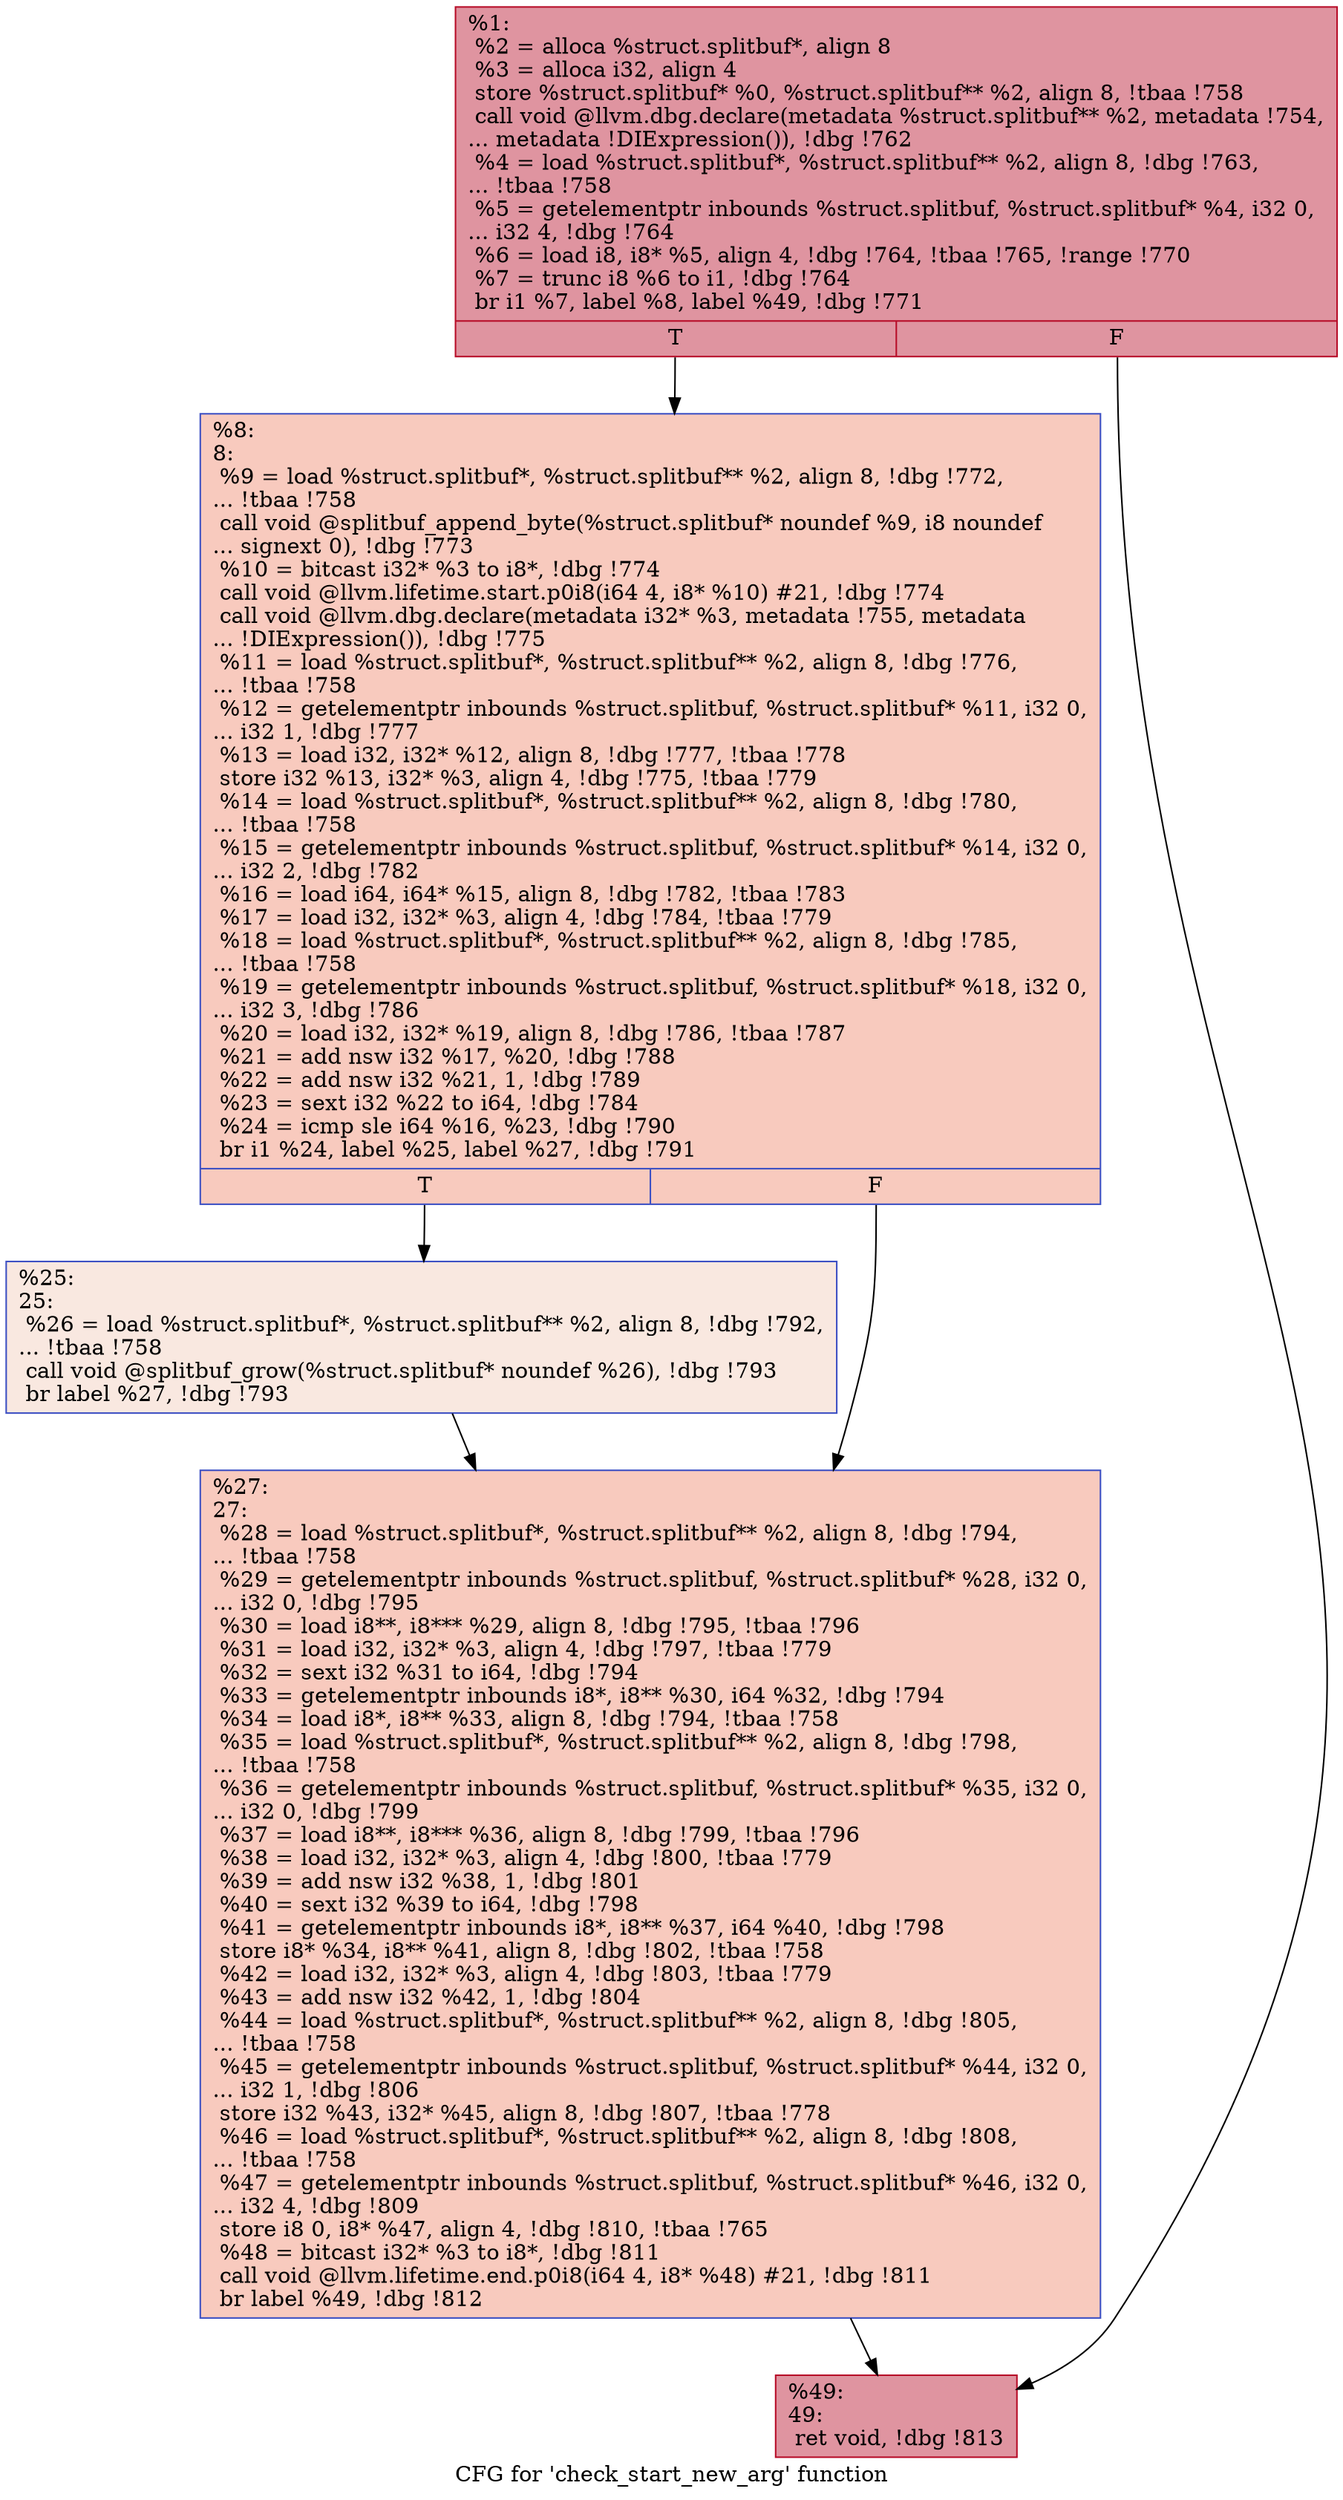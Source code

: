 digraph "CFG for 'check_start_new_arg' function" {
	label="CFG for 'check_start_new_arg' function";

	Node0x9325b0 [shape=record,color="#b70d28ff", style=filled, fillcolor="#b70d2870",label="{%1:\l  %2 = alloca %struct.splitbuf*, align 8\l  %3 = alloca i32, align 4\l  store %struct.splitbuf* %0, %struct.splitbuf** %2, align 8, !tbaa !758\l  call void @llvm.dbg.declare(metadata %struct.splitbuf** %2, metadata !754,\l... metadata !DIExpression()), !dbg !762\l  %4 = load %struct.splitbuf*, %struct.splitbuf** %2, align 8, !dbg !763,\l... !tbaa !758\l  %5 = getelementptr inbounds %struct.splitbuf, %struct.splitbuf* %4, i32 0,\l... i32 4, !dbg !764\l  %6 = load i8, i8* %5, align 4, !dbg !764, !tbaa !765, !range !770\l  %7 = trunc i8 %6 to i1, !dbg !764\l  br i1 %7, label %8, label %49, !dbg !771\l|{<s0>T|<s1>F}}"];
	Node0x9325b0:s0 -> Node0x9329f0;
	Node0x9325b0:s1 -> Node0x932ae0;
	Node0x9329f0 [shape=record,color="#3d50c3ff", style=filled, fillcolor="#ef886b70",label="{%8:\l8:                                                \l  %9 = load %struct.splitbuf*, %struct.splitbuf** %2, align 8, !dbg !772,\l... !tbaa !758\l  call void @splitbuf_append_byte(%struct.splitbuf* noundef %9, i8 noundef\l... signext 0), !dbg !773\l  %10 = bitcast i32* %3 to i8*, !dbg !774\l  call void @llvm.lifetime.start.p0i8(i64 4, i8* %10) #21, !dbg !774\l  call void @llvm.dbg.declare(metadata i32* %3, metadata !755, metadata\l... !DIExpression()), !dbg !775\l  %11 = load %struct.splitbuf*, %struct.splitbuf** %2, align 8, !dbg !776,\l... !tbaa !758\l  %12 = getelementptr inbounds %struct.splitbuf, %struct.splitbuf* %11, i32 0,\l... i32 1, !dbg !777\l  %13 = load i32, i32* %12, align 8, !dbg !777, !tbaa !778\l  store i32 %13, i32* %3, align 4, !dbg !775, !tbaa !779\l  %14 = load %struct.splitbuf*, %struct.splitbuf** %2, align 8, !dbg !780,\l... !tbaa !758\l  %15 = getelementptr inbounds %struct.splitbuf, %struct.splitbuf* %14, i32 0,\l... i32 2, !dbg !782\l  %16 = load i64, i64* %15, align 8, !dbg !782, !tbaa !783\l  %17 = load i32, i32* %3, align 4, !dbg !784, !tbaa !779\l  %18 = load %struct.splitbuf*, %struct.splitbuf** %2, align 8, !dbg !785,\l... !tbaa !758\l  %19 = getelementptr inbounds %struct.splitbuf, %struct.splitbuf* %18, i32 0,\l... i32 3, !dbg !786\l  %20 = load i32, i32* %19, align 8, !dbg !786, !tbaa !787\l  %21 = add nsw i32 %17, %20, !dbg !788\l  %22 = add nsw i32 %21, 1, !dbg !789\l  %23 = sext i32 %22 to i64, !dbg !784\l  %24 = icmp sle i64 %16, %23, !dbg !790\l  br i1 %24, label %25, label %27, !dbg !791\l|{<s0>T|<s1>F}}"];
	Node0x9329f0:s0 -> Node0x932a40;
	Node0x9329f0:s1 -> Node0x932a90;
	Node0x932a40 [shape=record,color="#3d50c3ff", style=filled, fillcolor="#f1ccb870",label="{%25:\l25:                                               \l  %26 = load %struct.splitbuf*, %struct.splitbuf** %2, align 8, !dbg !792,\l... !tbaa !758\l  call void @splitbuf_grow(%struct.splitbuf* noundef %26), !dbg !793\l  br label %27, !dbg !793\l}"];
	Node0x932a40 -> Node0x932a90;
	Node0x932a90 [shape=record,color="#3d50c3ff", style=filled, fillcolor="#ef886b70",label="{%27:\l27:                                               \l  %28 = load %struct.splitbuf*, %struct.splitbuf** %2, align 8, !dbg !794,\l... !tbaa !758\l  %29 = getelementptr inbounds %struct.splitbuf, %struct.splitbuf* %28, i32 0,\l... i32 0, !dbg !795\l  %30 = load i8**, i8*** %29, align 8, !dbg !795, !tbaa !796\l  %31 = load i32, i32* %3, align 4, !dbg !797, !tbaa !779\l  %32 = sext i32 %31 to i64, !dbg !794\l  %33 = getelementptr inbounds i8*, i8** %30, i64 %32, !dbg !794\l  %34 = load i8*, i8** %33, align 8, !dbg !794, !tbaa !758\l  %35 = load %struct.splitbuf*, %struct.splitbuf** %2, align 8, !dbg !798,\l... !tbaa !758\l  %36 = getelementptr inbounds %struct.splitbuf, %struct.splitbuf* %35, i32 0,\l... i32 0, !dbg !799\l  %37 = load i8**, i8*** %36, align 8, !dbg !799, !tbaa !796\l  %38 = load i32, i32* %3, align 4, !dbg !800, !tbaa !779\l  %39 = add nsw i32 %38, 1, !dbg !801\l  %40 = sext i32 %39 to i64, !dbg !798\l  %41 = getelementptr inbounds i8*, i8** %37, i64 %40, !dbg !798\l  store i8* %34, i8** %41, align 8, !dbg !802, !tbaa !758\l  %42 = load i32, i32* %3, align 4, !dbg !803, !tbaa !779\l  %43 = add nsw i32 %42, 1, !dbg !804\l  %44 = load %struct.splitbuf*, %struct.splitbuf** %2, align 8, !dbg !805,\l... !tbaa !758\l  %45 = getelementptr inbounds %struct.splitbuf, %struct.splitbuf* %44, i32 0,\l... i32 1, !dbg !806\l  store i32 %43, i32* %45, align 8, !dbg !807, !tbaa !778\l  %46 = load %struct.splitbuf*, %struct.splitbuf** %2, align 8, !dbg !808,\l... !tbaa !758\l  %47 = getelementptr inbounds %struct.splitbuf, %struct.splitbuf* %46, i32 0,\l... i32 4, !dbg !809\l  store i8 0, i8* %47, align 4, !dbg !810, !tbaa !765\l  %48 = bitcast i32* %3 to i8*, !dbg !811\l  call void @llvm.lifetime.end.p0i8(i64 4, i8* %48) #21, !dbg !811\l  br label %49, !dbg !812\l}"];
	Node0x932a90 -> Node0x932ae0;
	Node0x932ae0 [shape=record,color="#b70d28ff", style=filled, fillcolor="#b70d2870",label="{%49:\l49:                                               \l  ret void, !dbg !813\l}"];
}
